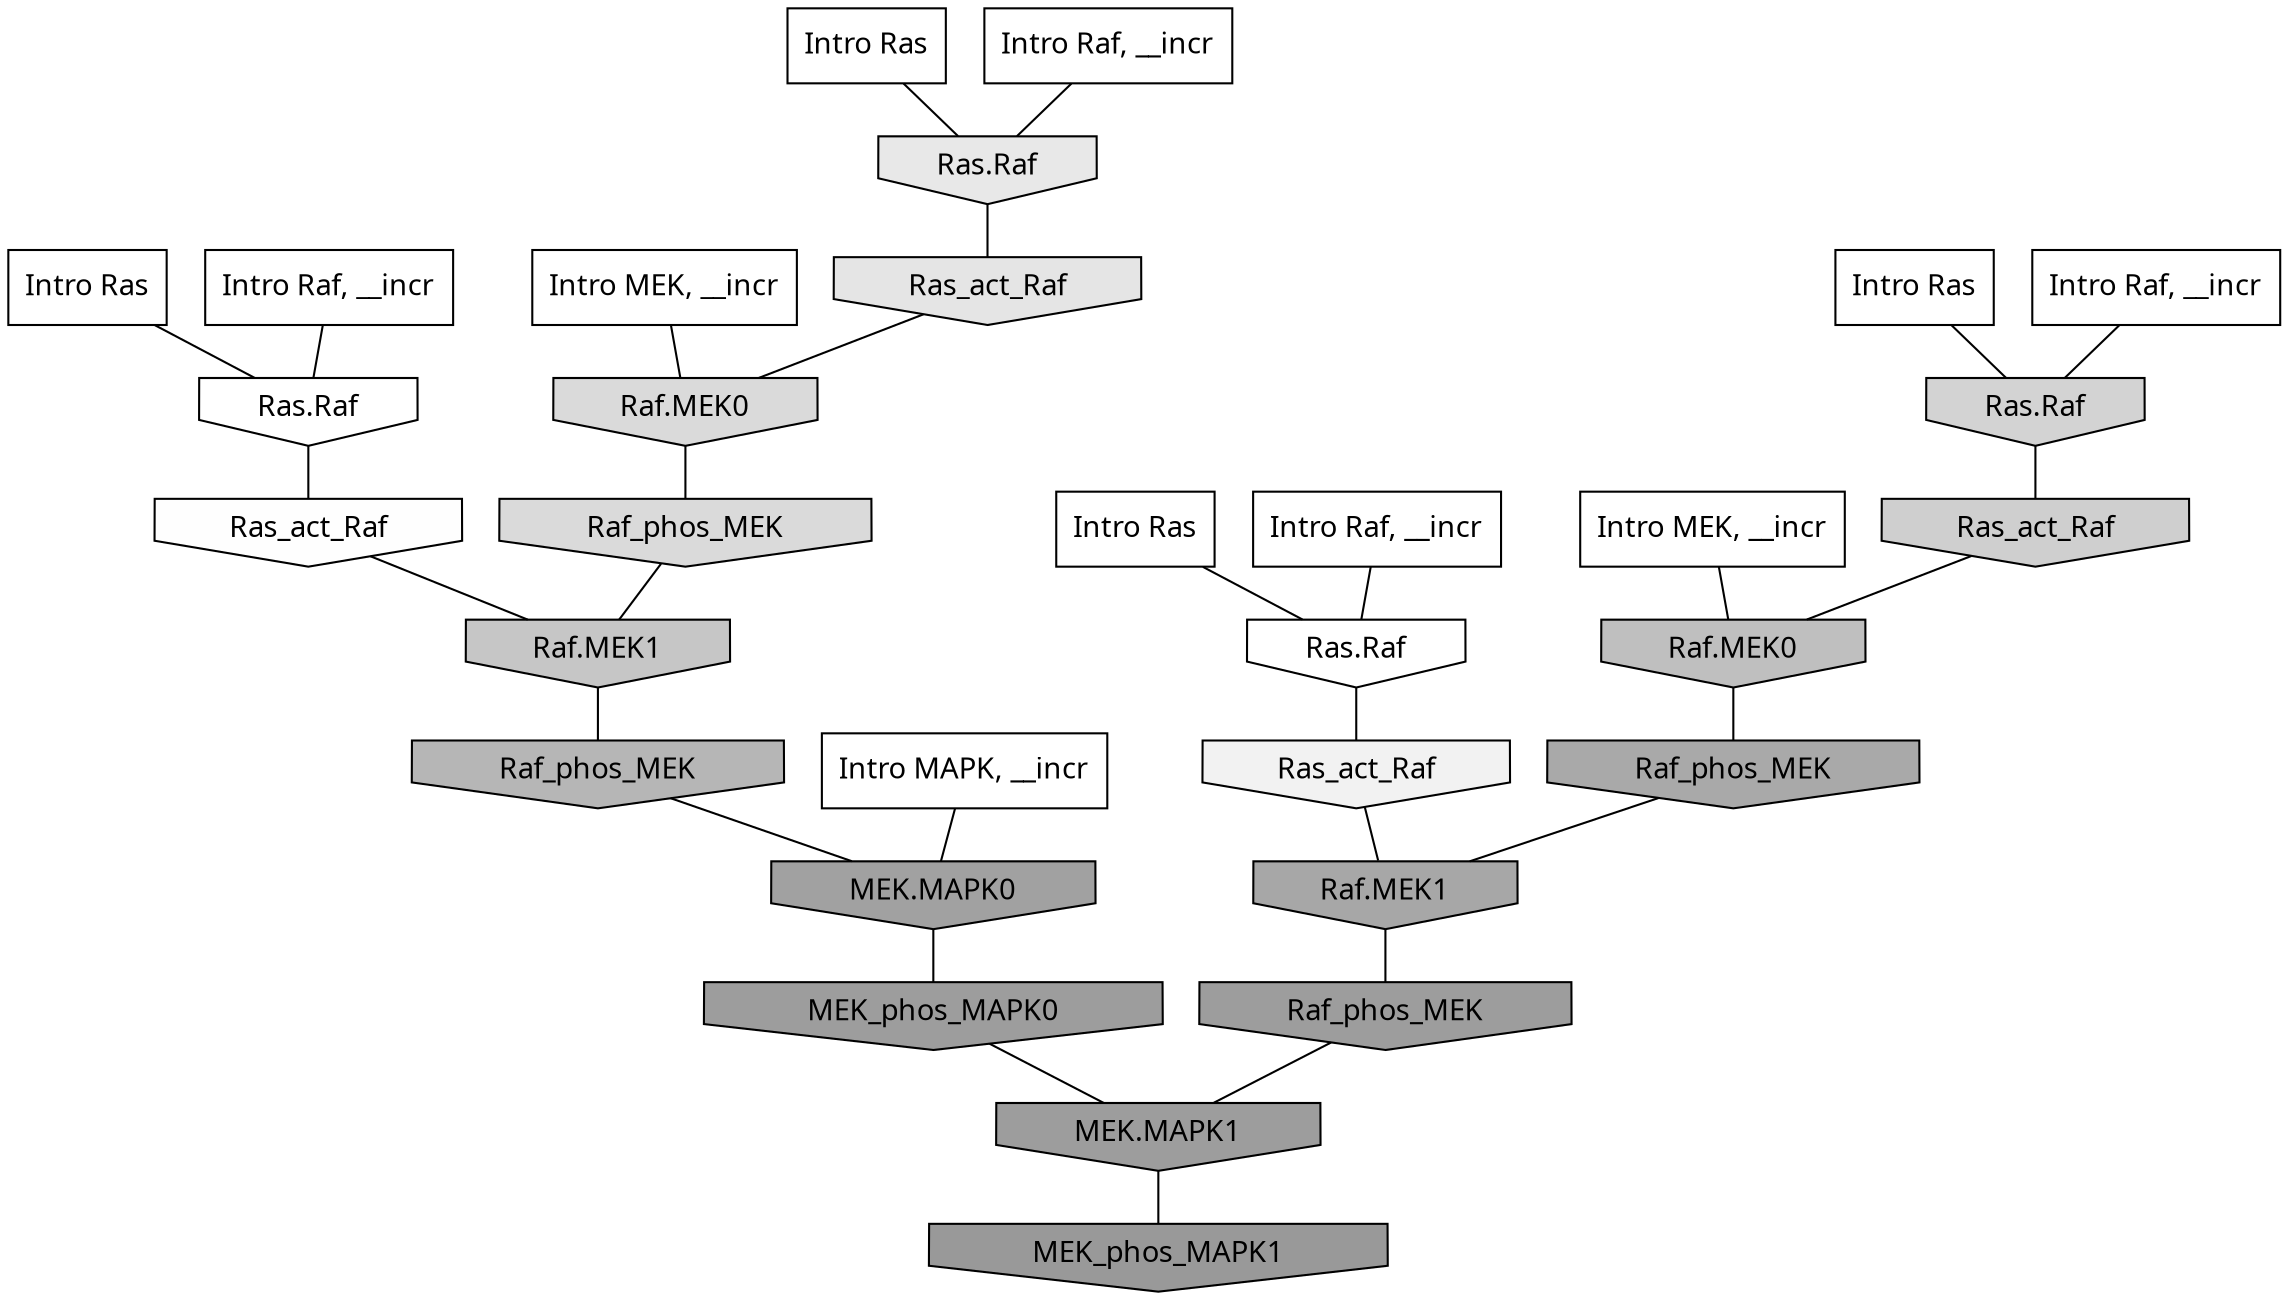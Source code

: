 digraph G{
  rankdir="TB";
  ranksep=0.30;
  node [fontname="CMU Serif"];
  edge [fontname="CMU Serif"];
  
  13 [label="Intro Ras", shape=rectangle, style=filled, fillcolor="0.000 0.000 1.000"]
  
  25 [label="Intro Ras", shape=rectangle, style=filled, fillcolor="0.000 0.000 1.000"]
  
  49 [label="Intro Ras", shape=rectangle, style=filled, fillcolor="0.000 0.000 1.000"]
  
  64 [label="Intro Ras", shape=rectangle, style=filled, fillcolor="0.000 0.000 1.000"]
  
  587 [label="Intro Raf, __incr", shape=rectangle, style=filled, fillcolor="0.000 0.000 1.000"]
  
  911 [label="Intro Raf, __incr", shape=rectangle, style=filled, fillcolor="0.000 0.000 1.000"]
  
  923 [label="Intro Raf, __incr", shape=rectangle, style=filled, fillcolor="0.000 0.000 1.000"]
  
  970 [label="Intro Raf, __incr", shape=rectangle, style=filled, fillcolor="0.000 0.000 1.000"]
  
  1325 [label="Intro MEK, __incr", shape=rectangle, style=filled, fillcolor="0.000 0.000 1.000"]
  
  1479 [label="Intro MEK, __incr", shape=rectangle, style=filled, fillcolor="0.000 0.000 1.000"]
  
  2660 [label="Intro MAPK, __incr", shape=rectangle, style=filled, fillcolor="0.000 0.000 1.000"]
  
  3225 [label="Ras.Raf", shape=invhouse, style=filled, fillcolor="0.000 0.000 1.000"]
  
  3266 [label="Ras.Raf", shape=invhouse, style=filled, fillcolor="0.000 0.000 1.000"]
  
  3332 [label="Ras_act_Raf", shape=invhouse, style=filled, fillcolor="0.000 0.000 0.996"]
  
  3742 [label="Ras_act_Raf", shape=invhouse, style=filled, fillcolor="0.000 0.000 0.948"]
  
  4384 [label="Ras.Raf", shape=invhouse, style=filled, fillcolor="0.000 0.000 0.907"]
  
  4532 [label="Ras_act_Raf", shape=invhouse, style=filled, fillcolor="0.000 0.000 0.897"]
  
  5323 [label="Raf.MEK0", shape=invhouse, style=filled, fillcolor="0.000 0.000 0.854"]
  
  5324 [label="Raf_phos_MEK", shape=invhouse, style=filled, fillcolor="0.000 0.000 0.854"]
  
  5869 [label="Ras.Raf", shape=invhouse, style=filled, fillcolor="0.000 0.000 0.826"]
  
  6215 [label="Ras_act_Raf", shape=invhouse, style=filled, fillcolor="0.000 0.000 0.810"]
  
  7213 [label="Raf.MEK1", shape=invhouse, style=filled, fillcolor="0.000 0.000 0.775"]
  
  8204 [label="Raf.MEK0", shape=invhouse, style=filled, fillcolor="0.000 0.000 0.748"]
  
  9457 [label="Raf_phos_MEK", shape=invhouse, style=filled, fillcolor="0.000 0.000 0.714"]
  
  12356 [label="Raf_phos_MEK", shape=invhouse, style=filled, fillcolor="0.000 0.000 0.663"]
  
  12828 [label="Raf.MEK1", shape=invhouse, style=filled, fillcolor="0.000 0.000 0.656"]
  
  14725 [label="MEK.MAPK0", shape=invhouse, style=filled, fillcolor="0.000 0.000 0.631"]
  
  15564 [label="Raf_phos_MEK", shape=invhouse, style=filled, fillcolor="0.000 0.000 0.617"]
  
  15756 [label="MEK_phos_MAPK0", shape=invhouse, style=filled, fillcolor="0.000 0.000 0.614"]
  
  15759 [label="MEK.MAPK1", shape=invhouse, style=filled, fillcolor="0.000 0.000 0.614"]
  
  16469 [label="MEK_phos_MAPK1", shape=invhouse, style=filled, fillcolor="0.000 0.000 0.600"]
  
  
  15759 -> 16469 [dir=none, color="0.000 0.000 0.000"] 
  15756 -> 15759 [dir=none, color="0.000 0.000 0.000"] 
  15564 -> 15759 [dir=none, color="0.000 0.000 0.000"] 
  14725 -> 15756 [dir=none, color="0.000 0.000 0.000"] 
  12828 -> 15564 [dir=none, color="0.000 0.000 0.000"] 
  12356 -> 12828 [dir=none, color="0.000 0.000 0.000"] 
  9457 -> 14725 [dir=none, color="0.000 0.000 0.000"] 
  8204 -> 12356 [dir=none, color="0.000 0.000 0.000"] 
  7213 -> 9457 [dir=none, color="0.000 0.000 0.000"] 
  6215 -> 8204 [dir=none, color="0.000 0.000 0.000"] 
  5869 -> 6215 [dir=none, color="0.000 0.000 0.000"] 
  5324 -> 7213 [dir=none, color="0.000 0.000 0.000"] 
  5323 -> 5324 [dir=none, color="0.000 0.000 0.000"] 
  4532 -> 5323 [dir=none, color="0.000 0.000 0.000"] 
  4384 -> 4532 [dir=none, color="0.000 0.000 0.000"] 
  3742 -> 12828 [dir=none, color="0.000 0.000 0.000"] 
  3332 -> 7213 [dir=none, color="0.000 0.000 0.000"] 
  3266 -> 3742 [dir=none, color="0.000 0.000 0.000"] 
  3225 -> 3332 [dir=none, color="0.000 0.000 0.000"] 
  2660 -> 14725 [dir=none, color="0.000 0.000 0.000"] 
  1479 -> 5323 [dir=none, color="0.000 0.000 0.000"] 
  1325 -> 8204 [dir=none, color="0.000 0.000 0.000"] 
  970 -> 3266 [dir=none, color="0.000 0.000 0.000"] 
  923 -> 4384 [dir=none, color="0.000 0.000 0.000"] 
  911 -> 5869 [dir=none, color="0.000 0.000 0.000"] 
  587 -> 3225 [dir=none, color="0.000 0.000 0.000"] 
  64 -> 4384 [dir=none, color="0.000 0.000 0.000"] 
  49 -> 5869 [dir=none, color="0.000 0.000 0.000"] 
  25 -> 3266 [dir=none, color="0.000 0.000 0.000"] 
  13 -> 3225 [dir=none, color="0.000 0.000 0.000"] 
  
  }
